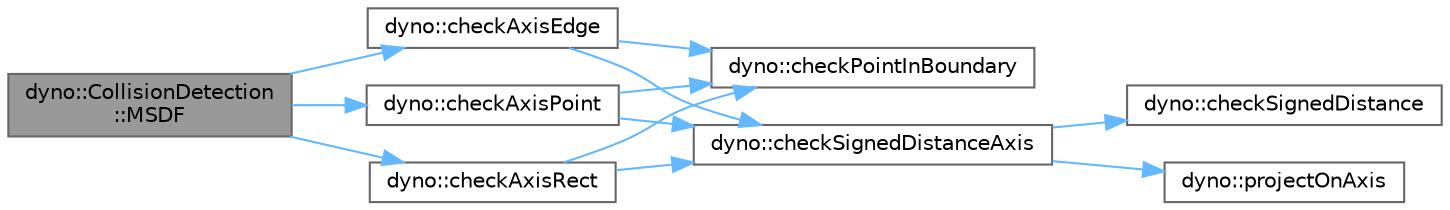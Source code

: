 digraph "dyno::CollisionDetection::MSDF"
{
 // LATEX_PDF_SIZE
  bgcolor="transparent";
  edge [fontname=Helvetica,fontsize=10,labelfontname=Helvetica,labelfontsize=10];
  node [fontname=Helvetica,fontsize=10,shape=box,height=0.2,width=0.4];
  rankdir="LR";
  Node1 [id="Node000001",label="dyno::CollisionDetection\l::MSDF",height=0.2,width=0.4,color="gray40", fillcolor="grey60", style="filled", fontcolor="black",tooltip=" "];
  Node1 -> Node2 [id="edge1_Node000001_Node000002",color="steelblue1",style="solid",tooltip=" "];
  Node2 [id="Node000002",label="dyno::checkAxisEdge",height=0.2,width=0.4,color="grey40", fillcolor="white", style="filled",URL="$namespacedyno.html#a621fe0f984f7a22de68fda95c63e6436",tooltip=" "];
  Node2 -> Node3 [id="edge2_Node000002_Node000003",color="steelblue1",style="solid",tooltip=" "];
  Node3 [id="Node000003",label="dyno::checkPointInBoundary",height=0.2,width=0.4,color="grey40", fillcolor="white", style="filled",URL="$namespacedyno.html#a69378d697f5c565aabd4265c5543cf1d",tooltip=" "];
  Node2 -> Node4 [id="edge3_Node000002_Node000004",color="steelblue1",style="solid",tooltip=" "];
  Node4 [id="Node000004",label="dyno::checkSignedDistanceAxis",height=0.2,width=0.4,color="grey40", fillcolor="white", style="filled",URL="$namespacedyno.html#ab110e23f41c93c1c94fb776773739902",tooltip=" "];
  Node4 -> Node5 [id="edge4_Node000004_Node000005",color="steelblue1",style="solid",tooltip=" "];
  Node5 [id="Node000005",label="dyno::checkSignedDistance",height=0.2,width=0.4,color="grey40", fillcolor="white", style="filled",URL="$namespacedyno.html#a93745d817f19860cd28693fc43da595e",tooltip=" "];
  Node4 -> Node6 [id="edge5_Node000004_Node000006",color="steelblue1",style="solid",tooltip=" "];
  Node6 [id="Node000006",label="dyno::projectOnAxis",height=0.2,width=0.4,color="grey40", fillcolor="white", style="filled",URL="$namespacedyno.html#a5c5ea99da9021d302248e94a37881f6d",tooltip=" "];
  Node1 -> Node7 [id="edge6_Node000001_Node000007",color="steelblue1",style="solid",tooltip=" "];
  Node7 [id="Node000007",label="dyno::checkAxisPoint",height=0.2,width=0.4,color="grey40", fillcolor="white", style="filled",URL="$namespacedyno.html#a09959a919f192b44bbe29eb155274da0",tooltip=" "];
  Node7 -> Node3 [id="edge7_Node000007_Node000003",color="steelblue1",style="solid",tooltip=" "];
  Node7 -> Node4 [id="edge8_Node000007_Node000004",color="steelblue1",style="solid",tooltip=" "];
  Node1 -> Node8 [id="edge9_Node000001_Node000008",color="steelblue1",style="solid",tooltip=" "];
  Node8 [id="Node000008",label="dyno::checkAxisRect",height=0.2,width=0.4,color="grey40", fillcolor="white", style="filled",URL="$namespacedyno.html#a532b36443d035c2ffa6445bdbb50266e",tooltip=" "];
  Node8 -> Node3 [id="edge10_Node000008_Node000003",color="steelblue1",style="solid",tooltip=" "];
  Node8 -> Node4 [id="edge11_Node000008_Node000004",color="steelblue1",style="solid",tooltip=" "];
}
